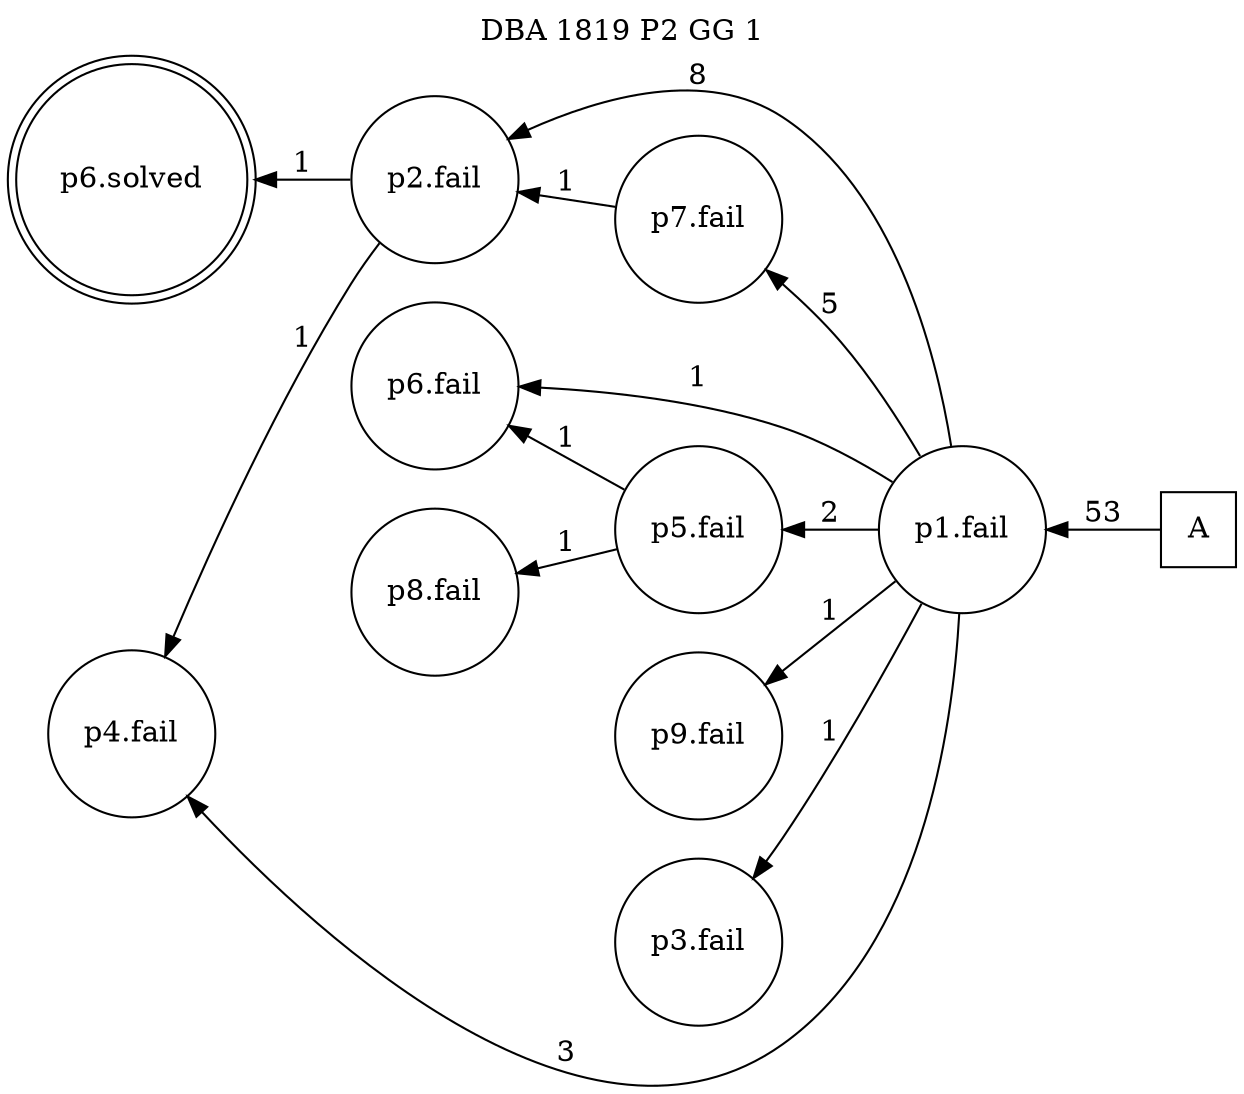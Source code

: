 digraph DBA_1819_P2_GG_1 {
labelloc="tl"
label= " DBA 1819 P2 GG 1 "
rankdir="RL";
graph [ size=" 10 , 10 !"]

"A" [shape="square" label="A"]
"p1.fail" [shape="circle" label="p1.fail"]
"p2.fail" [shape="circle" label="p2.fail"]
"p7.fail" [shape="circle" label="p7.fail"]
"p5.fail" [shape="circle" label="p5.fail"]
"p6.fail" [shape="circle" label="p6.fail"]
"p9.fail" [shape="circle" label="p9.fail"]
"p3.fail" [shape="circle" label="p3.fail"]
"p4.fail" [shape="circle" label="p4.fail"]
"p8.fail" [shape="circle" label="p8.fail"]
"p6.solved" [shape="doublecircle" label="p6.solved"]
"A" -> "p1.fail" [ label=53]
"p1.fail" -> "p2.fail" [ label=8]
"p1.fail" -> "p7.fail" [ label=5]
"p1.fail" -> "p5.fail" [ label=2]
"p1.fail" -> "p6.fail" [ label=1]
"p1.fail" -> "p9.fail" [ label=1]
"p1.fail" -> "p3.fail" [ label=1]
"p1.fail" -> "p4.fail" [ label=3]
"p2.fail" -> "p4.fail" [ label=1]
"p2.fail" -> "p6.solved" [ label=1]
"p7.fail" -> "p2.fail" [ label=1]
"p5.fail" -> "p6.fail" [ label=1]
"p5.fail" -> "p8.fail" [ label=1]
}
